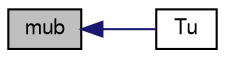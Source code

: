 digraph "mub"
{
  bgcolor="transparent";
  edge [fontname="FreeSans",fontsize="10",labelfontname="FreeSans",labelfontsize="10"];
  node [fontname="FreeSans",fontsize="10",shape=record];
  rankdir="LR";
  Node63 [label="mub",height=0.2,width=0.4,color="black", fillcolor="grey75", style="filled", fontcolor="black"];
  Node63 -> Node64 [dir="back",color="midnightblue",fontsize="10",style="solid",fontname="FreeSans"];
  Node64 [label="Tu",height=0.2,width=0.4,color="black",URL="$a30170.html#a48afef813a7c72ec4406f88e955a9cc9",tooltip="Unburnt gas temperature [K]. "];
}
